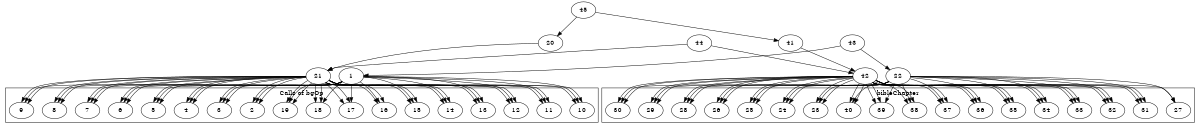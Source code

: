 digraph G{
size = "8,8";
subgraph cluster_c0 {2; 3; 4; 5; 6; 7; 8; 9; 10; 11; 12; 13; 14; 15; 16; 17; 18; 19; label = "Calls of bgOp"; }
subgraph cluster_c1 {23; 24; 25; 26; 27; 28; 29; 30; 31; 32; 33; 34; 35; 36; 37; 38; 39; 40; label = "bibleChapter"; }
1 -> 2;
1 -> 3;
1 -> 4;
1 -> 5;
1 -> 6;
1 -> 7;
1 -> 8;
1 -> 9;
1 -> 10;
1 -> 11;
1 -> 12;
1 -> 13;
1 -> 14;
1 -> 15;
1 -> 16;
1 -> 17;
1 -> 18;
1 -> 19;
20 -> 21;
21 -> 2;
21 -> 2;
21 -> 3;
21 -> 3;
21 -> 4;
21 -> 4;
21 -> 5;
21 -> 5;
21 -> 6;
21 -> 6;
21 -> 7;
21 -> 7;
21 -> 8;
21 -> 8;
21 -> 9;
21 -> 9;
21 -> 10;
21 -> 10;
21 -> 11;
21 -> 11;
21 -> 12;
21 -> 12;
21 -> 13;
21 -> 13;
21 -> 14;
21 -> 14;
21 -> 15;
21 -> 15;
21 -> 16;
21 -> 16;
21 -> 17;
21 -> 17;
21 -> 18;
21 -> 18;
21 -> 19;
21 -> 19;
22 -> 23;
22 -> 24;
22 -> 25;
22 -> 26;
22 -> 27;
22 -> 28;
22 -> 29;
22 -> 30;
22 -> 31;
22 -> 32;
22 -> 33;
22 -> 34;
22 -> 35;
22 -> 36;
22 -> 37;
22 -> 38;
22 -> 39;
22 -> 40;
41 -> 42;
42 -> 23;
42 -> 23;
42 -> 24;
42 -> 24;
42 -> 25;
42 -> 25;
42 -> 26;
42 -> 26;
42 -> 27;
42 -> 28;
42 -> 28;
42 -> 29;
42 -> 29;
42 -> 30;
42 -> 30;
42 -> 31;
42 -> 31;
42 -> 32;
42 -> 32;
42 -> 33;
42 -> 33;
42 -> 34;
42 -> 34;
42 -> 35;
42 -> 35;
42 -> 36;
42 -> 36;
42 -> 37;
42 -> 37;
42 -> 38;
42 -> 38;
42 -> 39;
42 -> 39;
42 -> 40;
42 -> 40;
43 -> 1;
43 -> 22;
44 -> 21;
44 -> 42;
45 -> 20;
45 -> 41;
}
